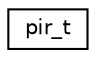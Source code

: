 digraph "Graphical Class Hierarchy"
{
 // LATEX_PDF_SIZE
  edge [fontname="Helvetica",fontsize="10",labelfontname="Helvetica",labelfontsize="10"];
  node [fontname="Helvetica",fontsize="10",shape=record];
  rankdir="LR";
  Node0 [label="pir_t",height=0.2,width=0.4,color="black", fillcolor="white", style="filled",URL="$structpir__t.html",tooltip="device descriptor for a PIR sensor"];
}

